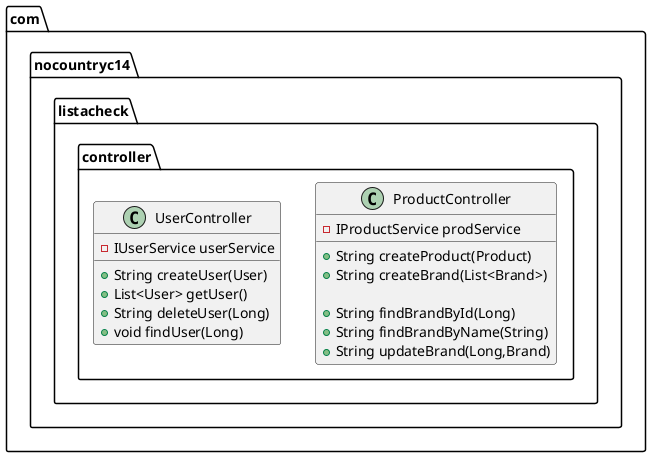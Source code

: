 @startuml
class com.nocountryc14.listacheck.controller.ProductController {
- IProductService prodService
+ String createProduct(Product)
+ String createBrand(List<Brand>)

+ String findBrandById(Long)
+ String findBrandByName(String)
+ String updateBrand(Long,Brand)
}
class com.nocountryc14.listacheck.controller.UserController {
- IUserService userService
+ String createUser(User)
+ List<User> getUser()
+ String deleteUser(Long)
+ void findUser(Long)
}
@enduml